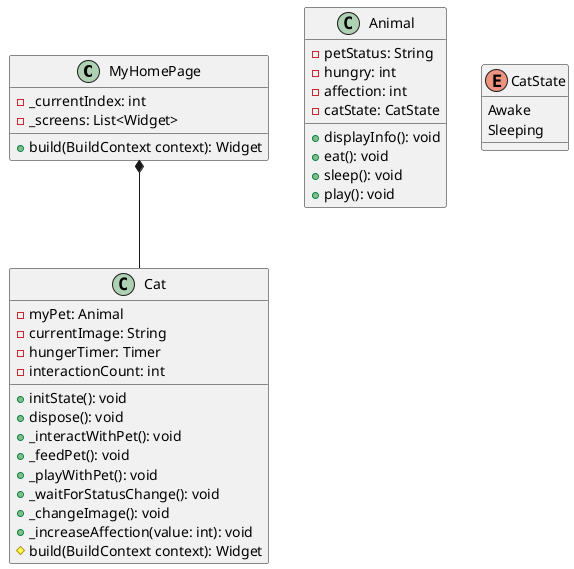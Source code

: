 @startuml

class MyHomePage {
  - _currentIndex: int
  - _screens: List<Widget>
  + build(BuildContext context): Widget
}

class Animal {
  - petStatus: String
  - hungry: int
  - affection: int
  - catState: CatState
  + displayInfo(): void
  + eat(): void
  + sleep(): void
  + play(): void
}

enum CatState {
  Awake
  Sleeping
}

class Cat {
  - myPet: Animal
  - currentImage: String
  - hungerTimer: Timer
  - interactionCount: int
  + initState(): void
  + dispose(): void
  + _interactWithPet(): void
  + _feedPet(): void
  + _playWithPet(): void
  + _waitForStatusChange(): void
  + _changeImage(): void
  + _increaseAffection(value: int): void
  # build(BuildContext context): Widget
}

MyHomePage *-- Cat
@enduml
